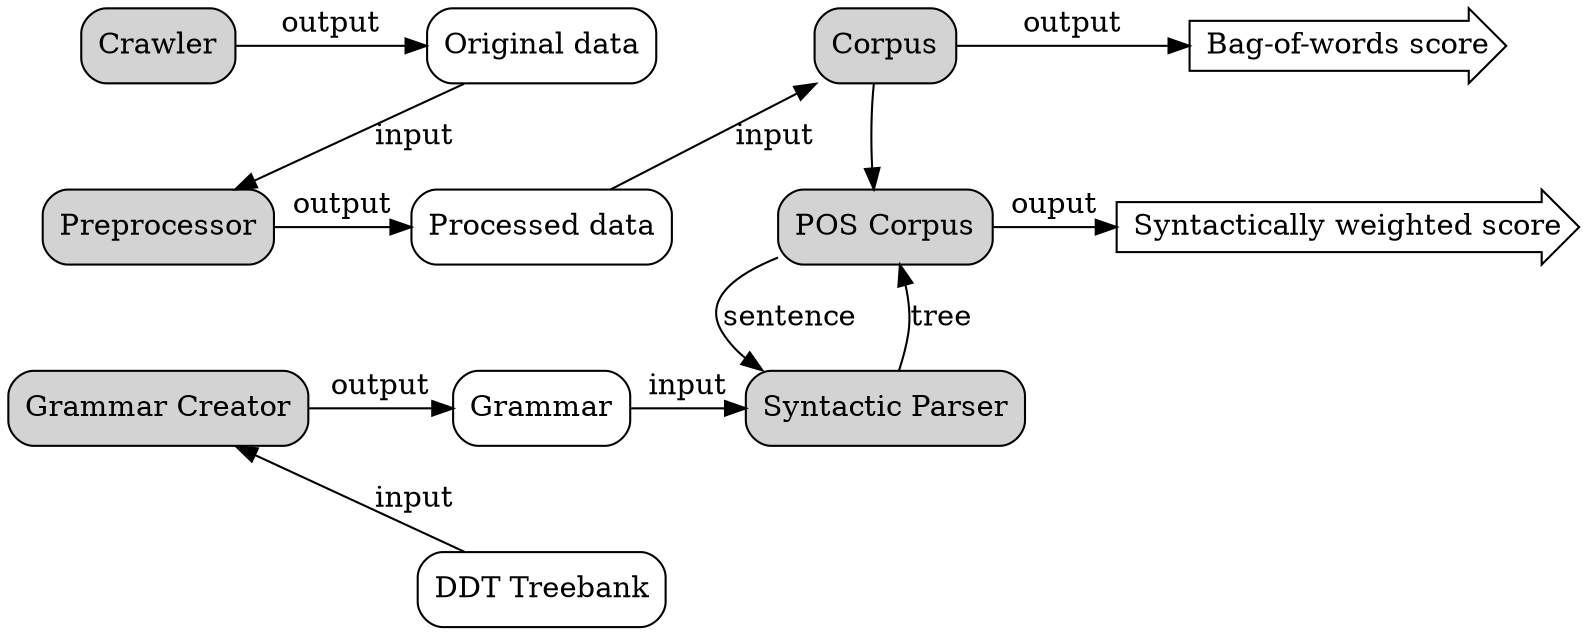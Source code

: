 digraph test_tree {

{node [shape=box, style="rounded, filled"];
sp1 [label="Crawler", group="sp"];
sp2 [label="Preprocessor", group="sp"];
sp3 [label="Grammar Creator", group="sp"];
}

{node [shape=box, style="rounded"]
d1 [label="Original data", group="d"];
d2 [label="Processed data", group="d"];
d3 [label="Grammar", group="d"];
d4 [label="DDT Treebank", group="d"];
}

{node [shape=box, style="rounded, filled"];
pi1 [label="Corpus", group="pi"];
pi2 [label="POS Corpus", group="pi"];
pi3 [label="Syntactic Parser", group="pi"];
}

{node [shape=rarrow]
r1 [label="Bag-of-words score", group="r"];
r2 [label="Syntactically weighted score", group="r"];
}

sp1 -> d1 [label="output"];
sp2 -> d2 [label="output"];
sp3 -> d3 [label="output"];
d1 -> sp2 [label="input"];
d2 -> pi1 [label="input"];
pi1 -> pi2 [label=""];
d4 -> sp3 [label="input"];
d3 -> pi3 [label="input"];
pi2 -> pi3 [label="sentence"];
pi3 -> pi2 [label="tree"];
pi1 -> r1 [label="output"];
pi2 -> r2 [label="ouput"];


{edge[style=invis];
sp1 -> sp2 -> sp3;
pi1 -> pi2 -> pi3;
d1 -> d2 -> d3 -> d4;
r1 -> r2;}

{rank = same; sp1 d1 pi1 r1}
{rank = same; sp2 d2 pi2 r2}
{rank = same; sp3 d3 pi3}

}
